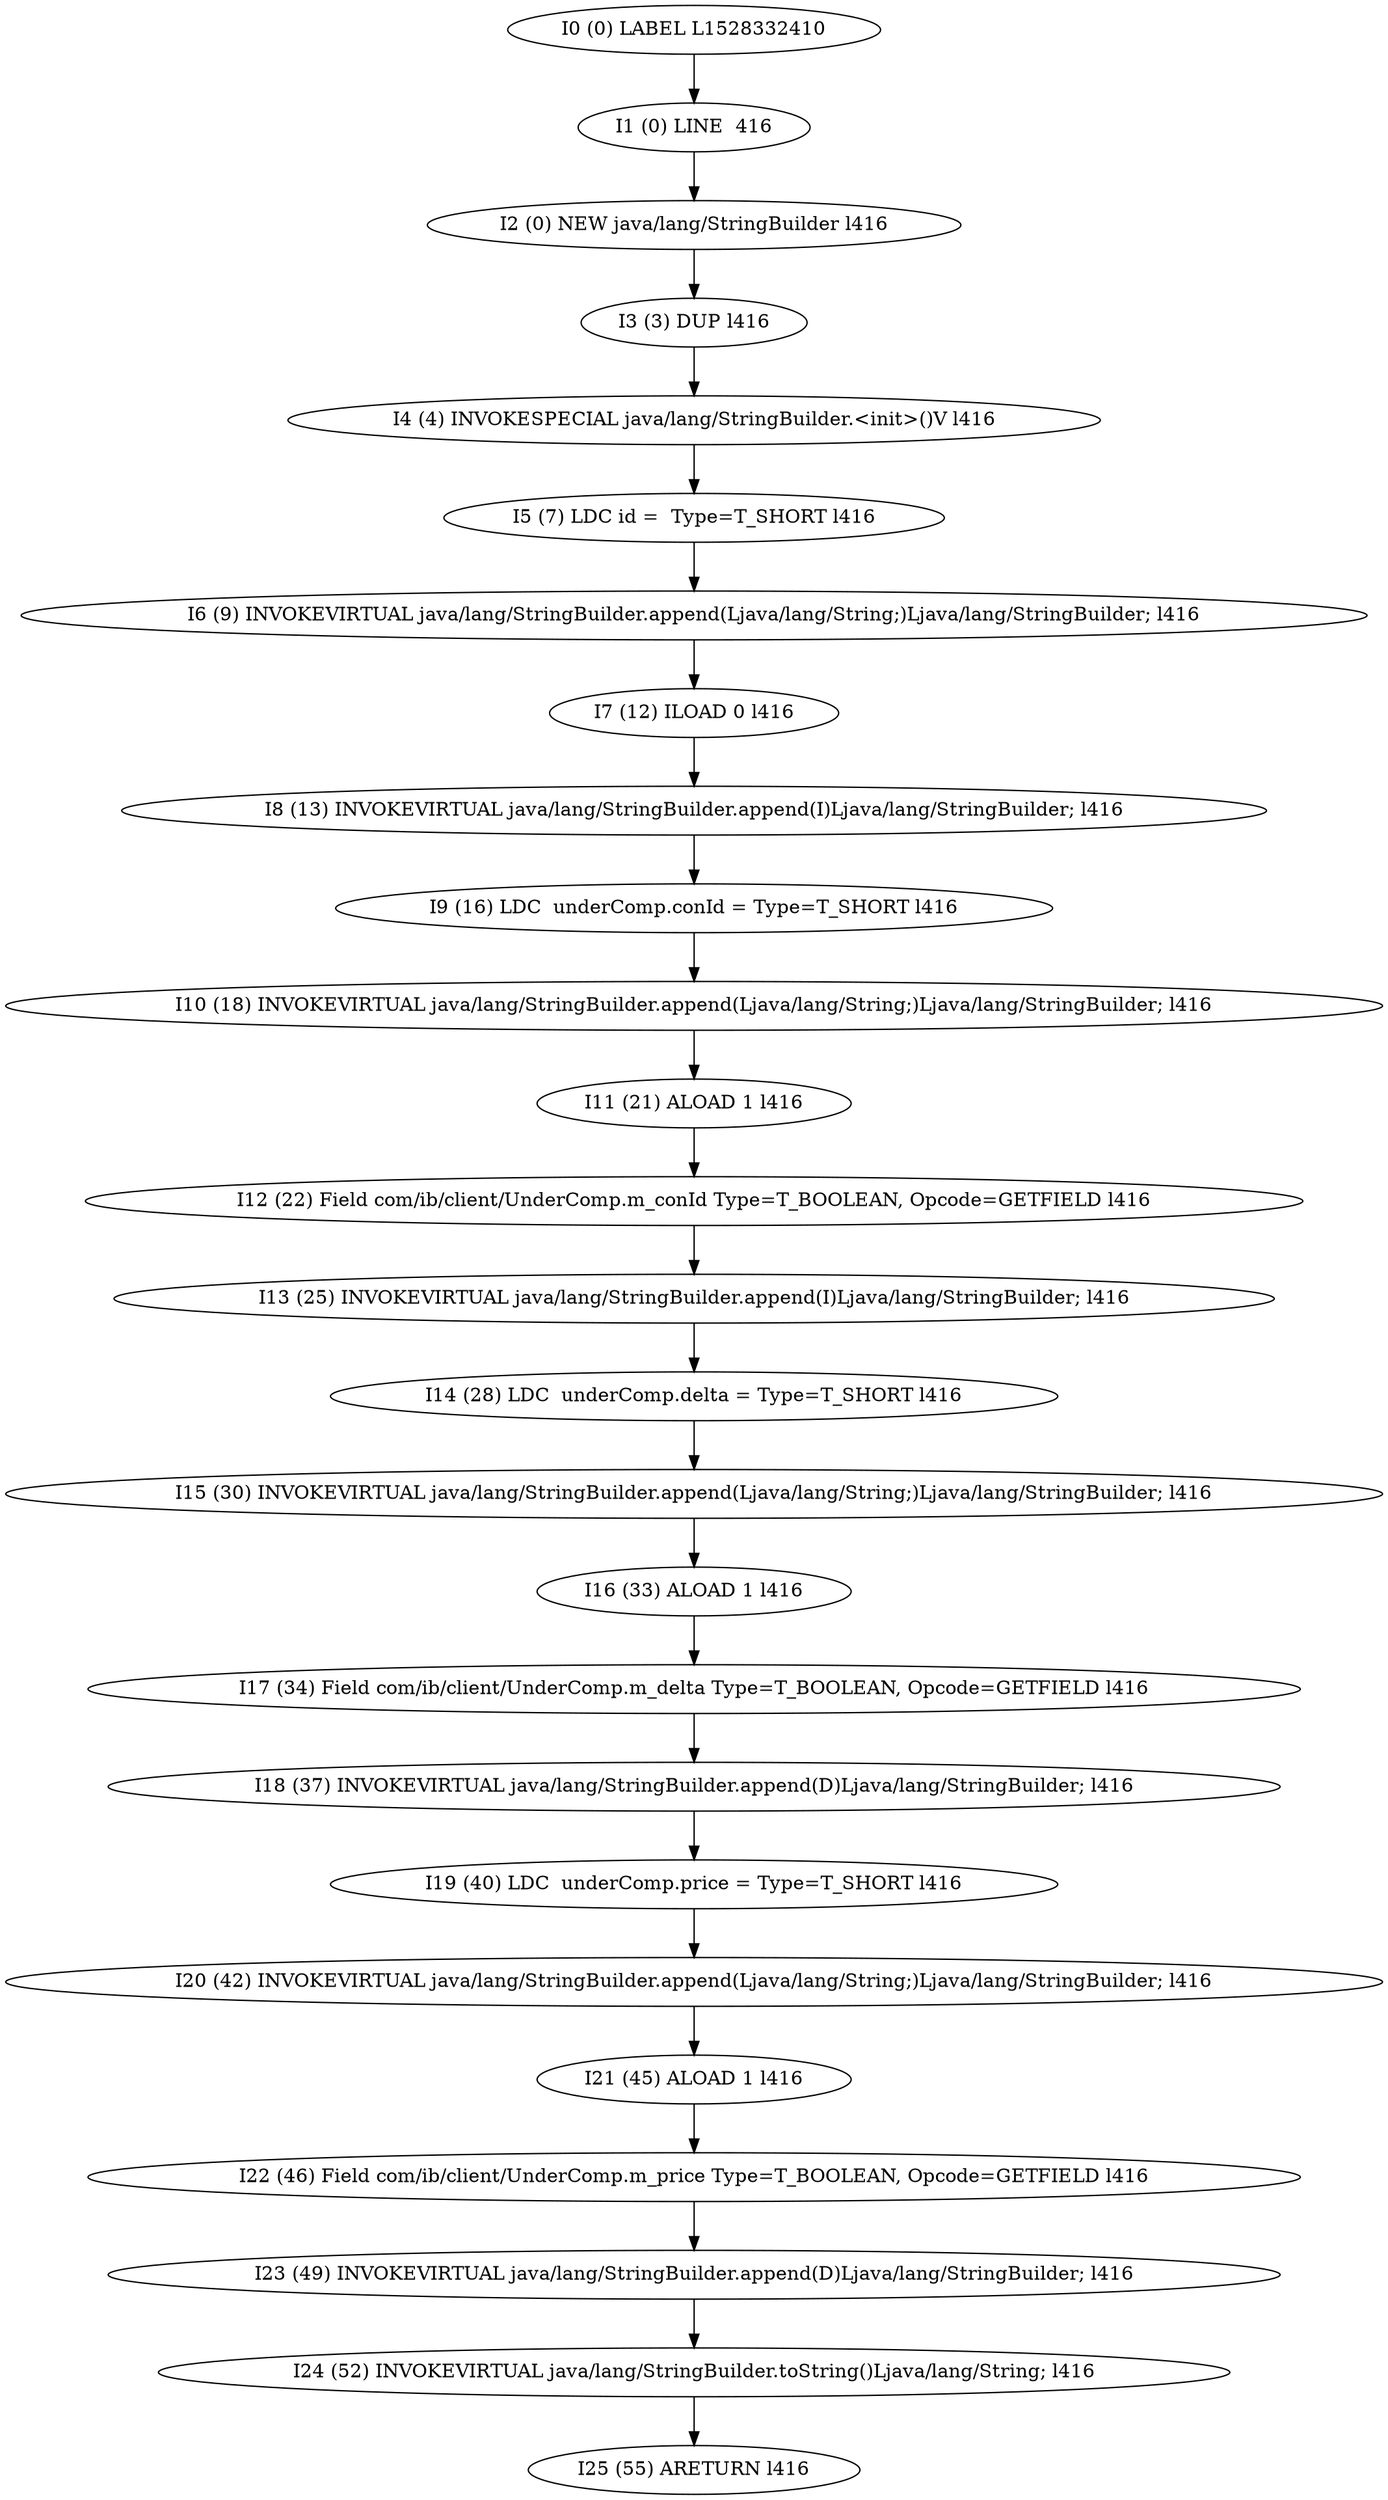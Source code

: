 digraph G {
  1 [ label="I0 (0) LABEL L1528332410" ];
  2 [ label="I1 (0) LINE  416" ];
  3 [ label="I2 (0) NEW java/lang/StringBuilder l416" ];
  4 [ label="I3 (3) DUP l416" ];
  5 [ label="I4 (4) INVOKESPECIAL java/lang/StringBuilder.<init>()V l416" ];
  6 [ label="I5 (7) LDC id =  Type=T_SHORT l416" ];
  7 [ label="I6 (9) INVOKEVIRTUAL java/lang/StringBuilder.append(Ljava/lang/String;)Ljava/lang/StringBuilder; l416" ];
  8 [ label="I7 (12) ILOAD 0 l416" ];
  9 [ label="I8 (13) INVOKEVIRTUAL java/lang/StringBuilder.append(I)Ljava/lang/StringBuilder; l416" ];
  10 [ label="I9 (16) LDC  underComp.conId = Type=T_SHORT l416" ];
  11 [ label="I10 (18) INVOKEVIRTUAL java/lang/StringBuilder.append(Ljava/lang/String;)Ljava/lang/StringBuilder; l416" ];
  12 [ label="I11 (21) ALOAD 1 l416" ];
  13 [ label="I12 (22) Field com/ib/client/UnderComp.m_conId Type=T_BOOLEAN, Opcode=GETFIELD l416" ];
  14 [ label="I13 (25) INVOKEVIRTUAL java/lang/StringBuilder.append(I)Ljava/lang/StringBuilder; l416" ];
  15 [ label="I14 (28) LDC  underComp.delta = Type=T_SHORT l416" ];
  16 [ label="I15 (30) INVOKEVIRTUAL java/lang/StringBuilder.append(Ljava/lang/String;)Ljava/lang/StringBuilder; l416" ];
  17 [ label="I16 (33) ALOAD 1 l416" ];
  18 [ label="I17 (34) Field com/ib/client/UnderComp.m_delta Type=T_BOOLEAN, Opcode=GETFIELD l416" ];
  19 [ label="I18 (37) INVOKEVIRTUAL java/lang/StringBuilder.append(D)Ljava/lang/StringBuilder; l416" ];
  20 [ label="I19 (40) LDC  underComp.price = Type=T_SHORT l416" ];
  21 [ label="I20 (42) INVOKEVIRTUAL java/lang/StringBuilder.append(Ljava/lang/String;)Ljava/lang/StringBuilder; l416" ];
  22 [ label="I21 (45) ALOAD 1 l416" ];
  23 [ label="I22 (46) Field com/ib/client/UnderComp.m_price Type=T_BOOLEAN, Opcode=GETFIELD l416" ];
  24 [ label="I23 (49) INVOKEVIRTUAL java/lang/StringBuilder.append(D)Ljava/lang/StringBuilder; l416" ];
  25 [ label="I24 (52) INVOKEVIRTUAL java/lang/StringBuilder.toString()Ljava/lang/String; l416" ];
  26 [ label="I25 (55) ARETURN l416" ];
  1 -> 2 [ label="" ];
  2 -> 3 [ label="" ];
  3 -> 4 [ label="" ];
  4 -> 5 [ label="" ];
  5 -> 6 [ label="" ];
  6 -> 7 [ label="" ];
  7 -> 8 [ label="" ];
  8 -> 9 [ label="" ];
  9 -> 10 [ label="" ];
  10 -> 11 [ label="" ];
  11 -> 12 [ label="" ];
  12 -> 13 [ label="" ];
  13 -> 14 [ label="" ];
  14 -> 15 [ label="" ];
  15 -> 16 [ label="" ];
  16 -> 17 [ label="" ];
  17 -> 18 [ label="" ];
  18 -> 19 [ label="" ];
  19 -> 20 [ label="" ];
  20 -> 21 [ label="" ];
  21 -> 22 [ label="" ];
  22 -> 23 [ label="" ];
  23 -> 24 [ label="" ];
  24 -> 25 [ label="" ];
  25 -> 26 [ label="" ];
}
